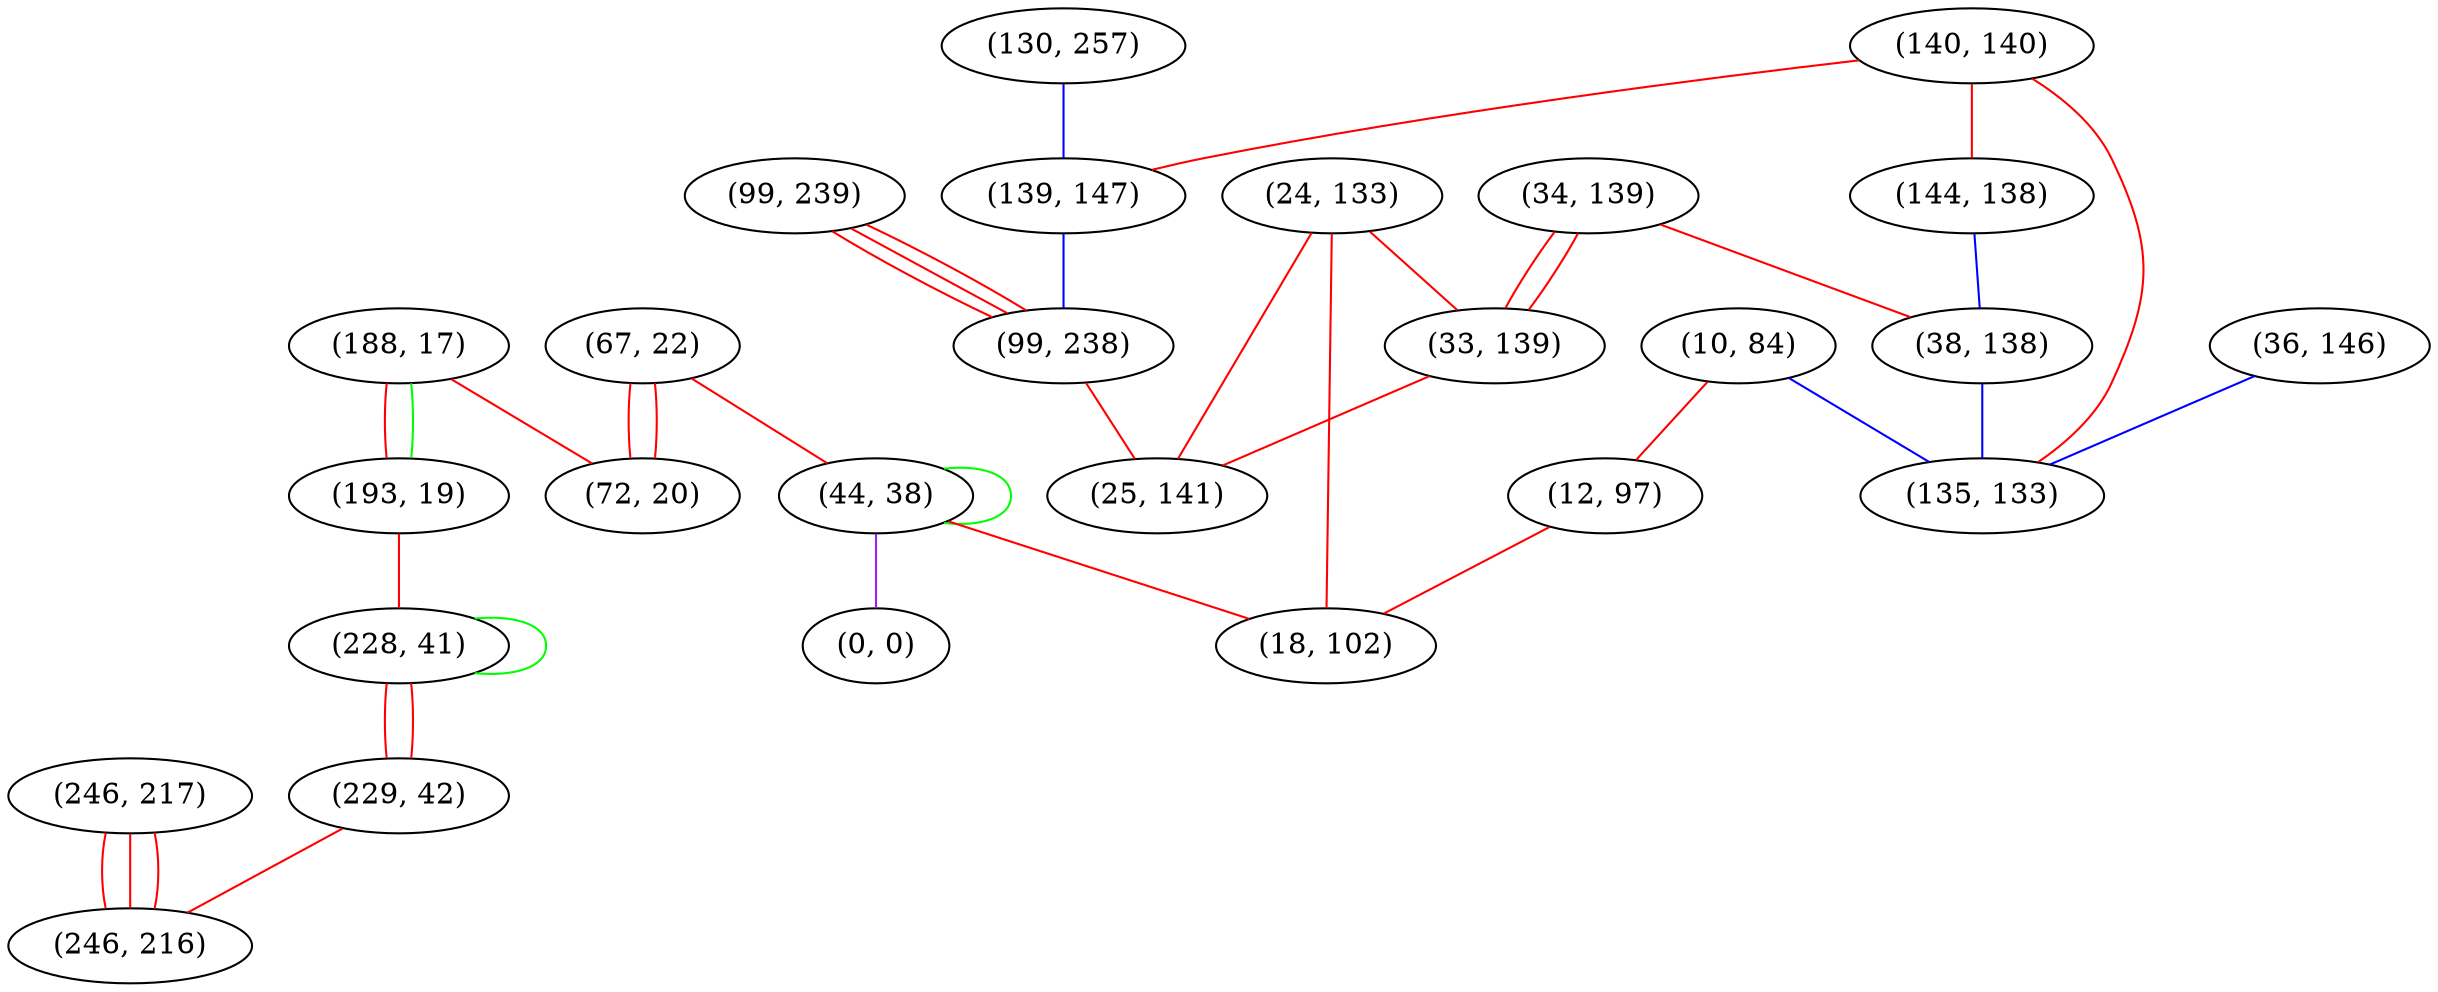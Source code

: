 graph "" {
"(246, 217)";
"(188, 17)";
"(140, 140)";
"(34, 139)";
"(130, 257)";
"(193, 19)";
"(139, 147)";
"(228, 41)";
"(144, 138)";
"(67, 22)";
"(36, 146)";
"(24, 133)";
"(44, 38)";
"(10, 84)";
"(33, 139)";
"(99, 239)";
"(0, 0)";
"(38, 138)";
"(135, 133)";
"(229, 42)";
"(99, 238)";
"(12, 97)";
"(246, 216)";
"(72, 20)";
"(25, 141)";
"(18, 102)";
"(246, 217)" -- "(246, 216)"  [color=red, key=0, weight=1];
"(246, 217)" -- "(246, 216)"  [color=red, key=1, weight=1];
"(246, 217)" -- "(246, 216)"  [color=red, key=2, weight=1];
"(188, 17)" -- "(193, 19)"  [color=red, key=0, weight=1];
"(188, 17)" -- "(193, 19)"  [color=green, key=1, weight=2];
"(188, 17)" -- "(72, 20)"  [color=red, key=0, weight=1];
"(140, 140)" -- "(135, 133)"  [color=red, key=0, weight=1];
"(140, 140)" -- "(139, 147)"  [color=red, key=0, weight=1];
"(140, 140)" -- "(144, 138)"  [color=red, key=0, weight=1];
"(34, 139)" -- "(33, 139)"  [color=red, key=0, weight=1];
"(34, 139)" -- "(33, 139)"  [color=red, key=1, weight=1];
"(34, 139)" -- "(38, 138)"  [color=red, key=0, weight=1];
"(130, 257)" -- "(139, 147)"  [color=blue, key=0, weight=3];
"(193, 19)" -- "(228, 41)"  [color=red, key=0, weight=1];
"(139, 147)" -- "(99, 238)"  [color=blue, key=0, weight=3];
"(228, 41)" -- "(228, 41)"  [color=green, key=0, weight=2];
"(228, 41)" -- "(229, 42)"  [color=red, key=0, weight=1];
"(228, 41)" -- "(229, 42)"  [color=red, key=1, weight=1];
"(144, 138)" -- "(38, 138)"  [color=blue, key=0, weight=3];
"(67, 22)" -- "(44, 38)"  [color=red, key=0, weight=1];
"(67, 22)" -- "(72, 20)"  [color=red, key=0, weight=1];
"(67, 22)" -- "(72, 20)"  [color=red, key=1, weight=1];
"(36, 146)" -- "(135, 133)"  [color=blue, key=0, weight=3];
"(24, 133)" -- "(25, 141)"  [color=red, key=0, weight=1];
"(24, 133)" -- "(18, 102)"  [color=red, key=0, weight=1];
"(24, 133)" -- "(33, 139)"  [color=red, key=0, weight=1];
"(44, 38)" -- "(0, 0)"  [color=purple, key=0, weight=4];
"(44, 38)" -- "(18, 102)"  [color=red, key=0, weight=1];
"(44, 38)" -- "(44, 38)"  [color=green, key=0, weight=2];
"(10, 84)" -- "(135, 133)"  [color=blue, key=0, weight=3];
"(10, 84)" -- "(12, 97)"  [color=red, key=0, weight=1];
"(33, 139)" -- "(25, 141)"  [color=red, key=0, weight=1];
"(99, 239)" -- "(99, 238)"  [color=red, key=0, weight=1];
"(99, 239)" -- "(99, 238)"  [color=red, key=1, weight=1];
"(99, 239)" -- "(99, 238)"  [color=red, key=2, weight=1];
"(38, 138)" -- "(135, 133)"  [color=blue, key=0, weight=3];
"(229, 42)" -- "(246, 216)"  [color=red, key=0, weight=1];
"(99, 238)" -- "(25, 141)"  [color=red, key=0, weight=1];
"(12, 97)" -- "(18, 102)"  [color=red, key=0, weight=1];
}
